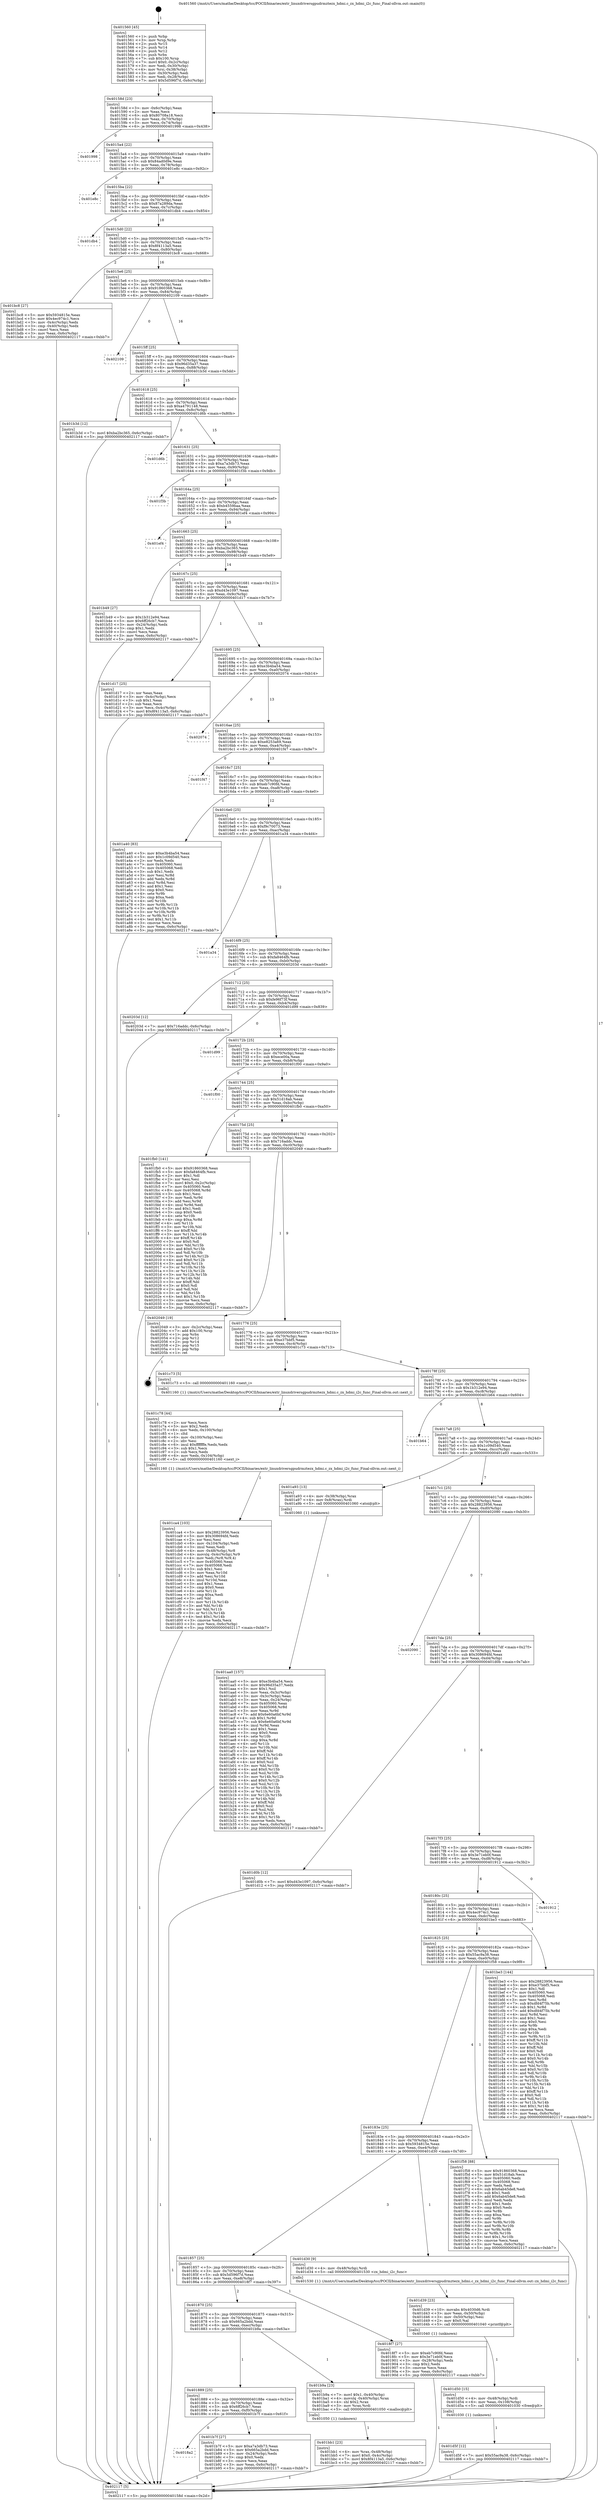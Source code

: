 digraph "0x401560" {
  label = "0x401560 (/mnt/c/Users/mathe/Desktop/tcc/POCII/binaries/extr_linuxdriversgpudrmztezx_hdmi.c_zx_hdmi_i2c_func_Final-ollvm.out::main(0))"
  labelloc = "t"
  node[shape=record]

  Entry [label="",width=0.3,height=0.3,shape=circle,fillcolor=black,style=filled]
  "0x40158d" [label="{
     0x40158d [23]\l
     | [instrs]\l
     &nbsp;&nbsp;0x40158d \<+3\>: mov -0x6c(%rbp),%eax\l
     &nbsp;&nbsp;0x401590 \<+2\>: mov %eax,%ecx\l
     &nbsp;&nbsp;0x401592 \<+6\>: sub $0x80708a18,%ecx\l
     &nbsp;&nbsp;0x401598 \<+3\>: mov %eax,-0x70(%rbp)\l
     &nbsp;&nbsp;0x40159b \<+3\>: mov %ecx,-0x74(%rbp)\l
     &nbsp;&nbsp;0x40159e \<+6\>: je 0000000000401998 \<main+0x438\>\l
  }"]
  "0x401998" [label="{
     0x401998\l
  }", style=dashed]
  "0x4015a4" [label="{
     0x4015a4 [22]\l
     | [instrs]\l
     &nbsp;&nbsp;0x4015a4 \<+5\>: jmp 00000000004015a9 \<main+0x49\>\l
     &nbsp;&nbsp;0x4015a9 \<+3\>: mov -0x70(%rbp),%eax\l
     &nbsp;&nbsp;0x4015ac \<+5\>: sub $0x84ad0d9e,%eax\l
     &nbsp;&nbsp;0x4015b1 \<+3\>: mov %eax,-0x78(%rbp)\l
     &nbsp;&nbsp;0x4015b4 \<+6\>: je 0000000000401e8c \<main+0x92c\>\l
  }"]
  Exit [label="",width=0.3,height=0.3,shape=circle,fillcolor=black,style=filled,peripheries=2]
  "0x401e8c" [label="{
     0x401e8c\l
  }", style=dashed]
  "0x4015ba" [label="{
     0x4015ba [22]\l
     | [instrs]\l
     &nbsp;&nbsp;0x4015ba \<+5\>: jmp 00000000004015bf \<main+0x5f\>\l
     &nbsp;&nbsp;0x4015bf \<+3\>: mov -0x70(%rbp),%eax\l
     &nbsp;&nbsp;0x4015c2 \<+5\>: sub $0x87a289da,%eax\l
     &nbsp;&nbsp;0x4015c7 \<+3\>: mov %eax,-0x7c(%rbp)\l
     &nbsp;&nbsp;0x4015ca \<+6\>: je 0000000000401db4 \<main+0x854\>\l
  }"]
  "0x401d5f" [label="{
     0x401d5f [12]\l
     | [instrs]\l
     &nbsp;&nbsp;0x401d5f \<+7\>: movl $0x55ac9a38,-0x6c(%rbp)\l
     &nbsp;&nbsp;0x401d66 \<+5\>: jmp 0000000000402117 \<main+0xbb7\>\l
  }"]
  "0x401db4" [label="{
     0x401db4\l
  }", style=dashed]
  "0x4015d0" [label="{
     0x4015d0 [22]\l
     | [instrs]\l
     &nbsp;&nbsp;0x4015d0 \<+5\>: jmp 00000000004015d5 \<main+0x75\>\l
     &nbsp;&nbsp;0x4015d5 \<+3\>: mov -0x70(%rbp),%eax\l
     &nbsp;&nbsp;0x4015d8 \<+5\>: sub $0x8f4113a5,%eax\l
     &nbsp;&nbsp;0x4015dd \<+3\>: mov %eax,-0x80(%rbp)\l
     &nbsp;&nbsp;0x4015e0 \<+6\>: je 0000000000401bc8 \<main+0x668\>\l
  }"]
  "0x401d50" [label="{
     0x401d50 [15]\l
     | [instrs]\l
     &nbsp;&nbsp;0x401d50 \<+4\>: mov -0x48(%rbp),%rdi\l
     &nbsp;&nbsp;0x401d54 \<+6\>: mov %eax,-0x108(%rbp)\l
     &nbsp;&nbsp;0x401d5a \<+5\>: call 0000000000401030 \<free@plt\>\l
     | [calls]\l
     &nbsp;&nbsp;0x401030 \{1\} (unknown)\l
  }"]
  "0x401bc8" [label="{
     0x401bc8 [27]\l
     | [instrs]\l
     &nbsp;&nbsp;0x401bc8 \<+5\>: mov $0x5934815e,%eax\l
     &nbsp;&nbsp;0x401bcd \<+5\>: mov $0x4ec974c1,%ecx\l
     &nbsp;&nbsp;0x401bd2 \<+3\>: mov -0x4c(%rbp),%edx\l
     &nbsp;&nbsp;0x401bd5 \<+3\>: cmp -0x40(%rbp),%edx\l
     &nbsp;&nbsp;0x401bd8 \<+3\>: cmovl %ecx,%eax\l
     &nbsp;&nbsp;0x401bdb \<+3\>: mov %eax,-0x6c(%rbp)\l
     &nbsp;&nbsp;0x401bde \<+5\>: jmp 0000000000402117 \<main+0xbb7\>\l
  }"]
  "0x4015e6" [label="{
     0x4015e6 [25]\l
     | [instrs]\l
     &nbsp;&nbsp;0x4015e6 \<+5\>: jmp 00000000004015eb \<main+0x8b\>\l
     &nbsp;&nbsp;0x4015eb \<+3\>: mov -0x70(%rbp),%eax\l
     &nbsp;&nbsp;0x4015ee \<+5\>: sub $0x91860368,%eax\l
     &nbsp;&nbsp;0x4015f3 \<+6\>: mov %eax,-0x84(%rbp)\l
     &nbsp;&nbsp;0x4015f9 \<+6\>: je 0000000000402109 \<main+0xba9\>\l
  }"]
  "0x401d39" [label="{
     0x401d39 [23]\l
     | [instrs]\l
     &nbsp;&nbsp;0x401d39 \<+10\>: movabs $0x4030d6,%rdi\l
     &nbsp;&nbsp;0x401d43 \<+3\>: mov %eax,-0x50(%rbp)\l
     &nbsp;&nbsp;0x401d46 \<+3\>: mov -0x50(%rbp),%esi\l
     &nbsp;&nbsp;0x401d49 \<+2\>: mov $0x0,%al\l
     &nbsp;&nbsp;0x401d4b \<+5\>: call 0000000000401040 \<printf@plt\>\l
     | [calls]\l
     &nbsp;&nbsp;0x401040 \{1\} (unknown)\l
  }"]
  "0x402109" [label="{
     0x402109\l
  }", style=dashed]
  "0x4015ff" [label="{
     0x4015ff [25]\l
     | [instrs]\l
     &nbsp;&nbsp;0x4015ff \<+5\>: jmp 0000000000401604 \<main+0xa4\>\l
     &nbsp;&nbsp;0x401604 \<+3\>: mov -0x70(%rbp),%eax\l
     &nbsp;&nbsp;0x401607 \<+5\>: sub $0x96d35a37,%eax\l
     &nbsp;&nbsp;0x40160c \<+6\>: mov %eax,-0x88(%rbp)\l
     &nbsp;&nbsp;0x401612 \<+6\>: je 0000000000401b3d \<main+0x5dd\>\l
  }"]
  "0x401ca4" [label="{
     0x401ca4 [103]\l
     | [instrs]\l
     &nbsp;&nbsp;0x401ca4 \<+5\>: mov $0x28823956,%ecx\l
     &nbsp;&nbsp;0x401ca9 \<+5\>: mov $0x308694fd,%edx\l
     &nbsp;&nbsp;0x401cae \<+2\>: xor %esi,%esi\l
     &nbsp;&nbsp;0x401cb0 \<+6\>: mov -0x104(%rbp),%edi\l
     &nbsp;&nbsp;0x401cb6 \<+3\>: imul %eax,%edi\l
     &nbsp;&nbsp;0x401cb9 \<+4\>: mov -0x48(%rbp),%r8\l
     &nbsp;&nbsp;0x401cbd \<+4\>: movslq -0x4c(%rbp),%r9\l
     &nbsp;&nbsp;0x401cc1 \<+4\>: mov %edi,(%r8,%r9,4)\l
     &nbsp;&nbsp;0x401cc5 \<+7\>: mov 0x405060,%eax\l
     &nbsp;&nbsp;0x401ccc \<+7\>: mov 0x405068,%edi\l
     &nbsp;&nbsp;0x401cd3 \<+3\>: sub $0x1,%esi\l
     &nbsp;&nbsp;0x401cd6 \<+3\>: mov %eax,%r10d\l
     &nbsp;&nbsp;0x401cd9 \<+3\>: add %esi,%r10d\l
     &nbsp;&nbsp;0x401cdc \<+4\>: imul %r10d,%eax\l
     &nbsp;&nbsp;0x401ce0 \<+3\>: and $0x1,%eax\l
     &nbsp;&nbsp;0x401ce3 \<+3\>: cmp $0x0,%eax\l
     &nbsp;&nbsp;0x401ce6 \<+4\>: sete %r11b\l
     &nbsp;&nbsp;0x401cea \<+3\>: cmp $0xa,%edi\l
     &nbsp;&nbsp;0x401ced \<+3\>: setl %bl\l
     &nbsp;&nbsp;0x401cf0 \<+3\>: mov %r11b,%r14b\l
     &nbsp;&nbsp;0x401cf3 \<+3\>: and %bl,%r14b\l
     &nbsp;&nbsp;0x401cf6 \<+3\>: xor %bl,%r11b\l
     &nbsp;&nbsp;0x401cf9 \<+3\>: or %r11b,%r14b\l
     &nbsp;&nbsp;0x401cfc \<+4\>: test $0x1,%r14b\l
     &nbsp;&nbsp;0x401d00 \<+3\>: cmovne %edx,%ecx\l
     &nbsp;&nbsp;0x401d03 \<+3\>: mov %ecx,-0x6c(%rbp)\l
     &nbsp;&nbsp;0x401d06 \<+5\>: jmp 0000000000402117 \<main+0xbb7\>\l
  }"]
  "0x401b3d" [label="{
     0x401b3d [12]\l
     | [instrs]\l
     &nbsp;&nbsp;0x401b3d \<+7\>: movl $0xba2bc365,-0x6c(%rbp)\l
     &nbsp;&nbsp;0x401b44 \<+5\>: jmp 0000000000402117 \<main+0xbb7\>\l
  }"]
  "0x401618" [label="{
     0x401618 [25]\l
     | [instrs]\l
     &nbsp;&nbsp;0x401618 \<+5\>: jmp 000000000040161d \<main+0xbd\>\l
     &nbsp;&nbsp;0x40161d \<+3\>: mov -0x70(%rbp),%eax\l
     &nbsp;&nbsp;0x401620 \<+5\>: sub $0xa4791148,%eax\l
     &nbsp;&nbsp;0x401625 \<+6\>: mov %eax,-0x8c(%rbp)\l
     &nbsp;&nbsp;0x40162b \<+6\>: je 0000000000401d6b \<main+0x80b\>\l
  }"]
  "0x401c78" [label="{
     0x401c78 [44]\l
     | [instrs]\l
     &nbsp;&nbsp;0x401c78 \<+2\>: xor %ecx,%ecx\l
     &nbsp;&nbsp;0x401c7a \<+5\>: mov $0x2,%edx\l
     &nbsp;&nbsp;0x401c7f \<+6\>: mov %edx,-0x100(%rbp)\l
     &nbsp;&nbsp;0x401c85 \<+1\>: cltd\l
     &nbsp;&nbsp;0x401c86 \<+6\>: mov -0x100(%rbp),%esi\l
     &nbsp;&nbsp;0x401c8c \<+2\>: idiv %esi\l
     &nbsp;&nbsp;0x401c8e \<+6\>: imul $0xfffffffe,%edx,%edx\l
     &nbsp;&nbsp;0x401c94 \<+3\>: sub $0x1,%ecx\l
     &nbsp;&nbsp;0x401c97 \<+2\>: sub %ecx,%edx\l
     &nbsp;&nbsp;0x401c99 \<+6\>: mov %edx,-0x104(%rbp)\l
     &nbsp;&nbsp;0x401c9f \<+5\>: call 0000000000401160 \<next_i\>\l
     | [calls]\l
     &nbsp;&nbsp;0x401160 \{1\} (/mnt/c/Users/mathe/Desktop/tcc/POCII/binaries/extr_linuxdriversgpudrmztezx_hdmi.c_zx_hdmi_i2c_func_Final-ollvm.out::next_i)\l
  }"]
  "0x401d6b" [label="{
     0x401d6b\l
  }", style=dashed]
  "0x401631" [label="{
     0x401631 [25]\l
     | [instrs]\l
     &nbsp;&nbsp;0x401631 \<+5\>: jmp 0000000000401636 \<main+0xd6\>\l
     &nbsp;&nbsp;0x401636 \<+3\>: mov -0x70(%rbp),%eax\l
     &nbsp;&nbsp;0x401639 \<+5\>: sub $0xa7a3db73,%eax\l
     &nbsp;&nbsp;0x40163e \<+6\>: mov %eax,-0x90(%rbp)\l
     &nbsp;&nbsp;0x401644 \<+6\>: je 0000000000401f3b \<main+0x9db\>\l
  }"]
  "0x401bb1" [label="{
     0x401bb1 [23]\l
     | [instrs]\l
     &nbsp;&nbsp;0x401bb1 \<+4\>: mov %rax,-0x48(%rbp)\l
     &nbsp;&nbsp;0x401bb5 \<+7\>: movl $0x0,-0x4c(%rbp)\l
     &nbsp;&nbsp;0x401bbc \<+7\>: movl $0x8f4113a5,-0x6c(%rbp)\l
     &nbsp;&nbsp;0x401bc3 \<+5\>: jmp 0000000000402117 \<main+0xbb7\>\l
  }"]
  "0x401f3b" [label="{
     0x401f3b\l
  }", style=dashed]
  "0x40164a" [label="{
     0x40164a [25]\l
     | [instrs]\l
     &nbsp;&nbsp;0x40164a \<+5\>: jmp 000000000040164f \<main+0xef\>\l
     &nbsp;&nbsp;0x40164f \<+3\>: mov -0x70(%rbp),%eax\l
     &nbsp;&nbsp;0x401652 \<+5\>: sub $0xb4559baa,%eax\l
     &nbsp;&nbsp;0x401657 \<+6\>: mov %eax,-0x94(%rbp)\l
     &nbsp;&nbsp;0x40165d \<+6\>: je 0000000000401ef4 \<main+0x994\>\l
  }"]
  "0x4018a2" [label="{
     0x4018a2\l
  }", style=dashed]
  "0x401ef4" [label="{
     0x401ef4\l
  }", style=dashed]
  "0x401663" [label="{
     0x401663 [25]\l
     | [instrs]\l
     &nbsp;&nbsp;0x401663 \<+5\>: jmp 0000000000401668 \<main+0x108\>\l
     &nbsp;&nbsp;0x401668 \<+3\>: mov -0x70(%rbp),%eax\l
     &nbsp;&nbsp;0x40166b \<+5\>: sub $0xba2bc365,%eax\l
     &nbsp;&nbsp;0x401670 \<+6\>: mov %eax,-0x98(%rbp)\l
     &nbsp;&nbsp;0x401676 \<+6\>: je 0000000000401b49 \<main+0x5e9\>\l
  }"]
  "0x401b7f" [label="{
     0x401b7f [27]\l
     | [instrs]\l
     &nbsp;&nbsp;0x401b7f \<+5\>: mov $0xa7a3db73,%eax\l
     &nbsp;&nbsp;0x401b84 \<+5\>: mov $0x665a2bdd,%ecx\l
     &nbsp;&nbsp;0x401b89 \<+3\>: mov -0x24(%rbp),%edx\l
     &nbsp;&nbsp;0x401b8c \<+3\>: cmp $0x0,%edx\l
     &nbsp;&nbsp;0x401b8f \<+3\>: cmove %ecx,%eax\l
     &nbsp;&nbsp;0x401b92 \<+3\>: mov %eax,-0x6c(%rbp)\l
     &nbsp;&nbsp;0x401b95 \<+5\>: jmp 0000000000402117 \<main+0xbb7\>\l
  }"]
  "0x401b49" [label="{
     0x401b49 [27]\l
     | [instrs]\l
     &nbsp;&nbsp;0x401b49 \<+5\>: mov $0x1b312e94,%eax\l
     &nbsp;&nbsp;0x401b4e \<+5\>: mov $0x6ff26cb7,%ecx\l
     &nbsp;&nbsp;0x401b53 \<+3\>: mov -0x24(%rbp),%edx\l
     &nbsp;&nbsp;0x401b56 \<+3\>: cmp $0x1,%edx\l
     &nbsp;&nbsp;0x401b59 \<+3\>: cmovl %ecx,%eax\l
     &nbsp;&nbsp;0x401b5c \<+3\>: mov %eax,-0x6c(%rbp)\l
     &nbsp;&nbsp;0x401b5f \<+5\>: jmp 0000000000402117 \<main+0xbb7\>\l
  }"]
  "0x40167c" [label="{
     0x40167c [25]\l
     | [instrs]\l
     &nbsp;&nbsp;0x40167c \<+5\>: jmp 0000000000401681 \<main+0x121\>\l
     &nbsp;&nbsp;0x401681 \<+3\>: mov -0x70(%rbp),%eax\l
     &nbsp;&nbsp;0x401684 \<+5\>: sub $0xd43e1097,%eax\l
     &nbsp;&nbsp;0x401689 \<+6\>: mov %eax,-0x9c(%rbp)\l
     &nbsp;&nbsp;0x40168f \<+6\>: je 0000000000401d17 \<main+0x7b7\>\l
  }"]
  "0x401889" [label="{
     0x401889 [25]\l
     | [instrs]\l
     &nbsp;&nbsp;0x401889 \<+5\>: jmp 000000000040188e \<main+0x32e\>\l
     &nbsp;&nbsp;0x40188e \<+3\>: mov -0x70(%rbp),%eax\l
     &nbsp;&nbsp;0x401891 \<+5\>: sub $0x6ff26cb7,%eax\l
     &nbsp;&nbsp;0x401896 \<+6\>: mov %eax,-0xf0(%rbp)\l
     &nbsp;&nbsp;0x40189c \<+6\>: je 0000000000401b7f \<main+0x61f\>\l
  }"]
  "0x401d17" [label="{
     0x401d17 [25]\l
     | [instrs]\l
     &nbsp;&nbsp;0x401d17 \<+2\>: xor %eax,%eax\l
     &nbsp;&nbsp;0x401d19 \<+3\>: mov -0x4c(%rbp),%ecx\l
     &nbsp;&nbsp;0x401d1c \<+3\>: sub $0x1,%eax\l
     &nbsp;&nbsp;0x401d1f \<+2\>: sub %eax,%ecx\l
     &nbsp;&nbsp;0x401d21 \<+3\>: mov %ecx,-0x4c(%rbp)\l
     &nbsp;&nbsp;0x401d24 \<+7\>: movl $0x8f4113a5,-0x6c(%rbp)\l
     &nbsp;&nbsp;0x401d2b \<+5\>: jmp 0000000000402117 \<main+0xbb7\>\l
  }"]
  "0x401695" [label="{
     0x401695 [25]\l
     | [instrs]\l
     &nbsp;&nbsp;0x401695 \<+5\>: jmp 000000000040169a \<main+0x13a\>\l
     &nbsp;&nbsp;0x40169a \<+3\>: mov -0x70(%rbp),%eax\l
     &nbsp;&nbsp;0x40169d \<+5\>: sub $0xe3b4ba54,%eax\l
     &nbsp;&nbsp;0x4016a2 \<+6\>: mov %eax,-0xa0(%rbp)\l
     &nbsp;&nbsp;0x4016a8 \<+6\>: je 0000000000402074 \<main+0xb14\>\l
  }"]
  "0x401b9a" [label="{
     0x401b9a [23]\l
     | [instrs]\l
     &nbsp;&nbsp;0x401b9a \<+7\>: movl $0x1,-0x40(%rbp)\l
     &nbsp;&nbsp;0x401ba1 \<+4\>: movslq -0x40(%rbp),%rax\l
     &nbsp;&nbsp;0x401ba5 \<+4\>: shl $0x2,%rax\l
     &nbsp;&nbsp;0x401ba9 \<+3\>: mov %rax,%rdi\l
     &nbsp;&nbsp;0x401bac \<+5\>: call 0000000000401050 \<malloc@plt\>\l
     | [calls]\l
     &nbsp;&nbsp;0x401050 \{1\} (unknown)\l
  }"]
  "0x402074" [label="{
     0x402074\l
  }", style=dashed]
  "0x4016ae" [label="{
     0x4016ae [25]\l
     | [instrs]\l
     &nbsp;&nbsp;0x4016ae \<+5\>: jmp 00000000004016b3 \<main+0x153\>\l
     &nbsp;&nbsp;0x4016b3 \<+3\>: mov -0x70(%rbp),%eax\l
     &nbsp;&nbsp;0x4016b6 \<+5\>: sub $0xe8253a69,%eax\l
     &nbsp;&nbsp;0x4016bb \<+6\>: mov %eax,-0xa4(%rbp)\l
     &nbsp;&nbsp;0x4016c1 \<+6\>: je 0000000000401f47 \<main+0x9e7\>\l
  }"]
  "0x401aa0" [label="{
     0x401aa0 [157]\l
     | [instrs]\l
     &nbsp;&nbsp;0x401aa0 \<+5\>: mov $0xe3b4ba54,%ecx\l
     &nbsp;&nbsp;0x401aa5 \<+5\>: mov $0x96d35a37,%edx\l
     &nbsp;&nbsp;0x401aaa \<+3\>: mov $0x1,%sil\l
     &nbsp;&nbsp;0x401aad \<+3\>: mov %eax,-0x3c(%rbp)\l
     &nbsp;&nbsp;0x401ab0 \<+3\>: mov -0x3c(%rbp),%eax\l
     &nbsp;&nbsp;0x401ab3 \<+3\>: mov %eax,-0x24(%rbp)\l
     &nbsp;&nbsp;0x401ab6 \<+7\>: mov 0x405060,%eax\l
     &nbsp;&nbsp;0x401abd \<+8\>: mov 0x405068,%r8d\l
     &nbsp;&nbsp;0x401ac5 \<+3\>: mov %eax,%r9d\l
     &nbsp;&nbsp;0x401ac8 \<+7\>: add $0x6e60a6bf,%r9d\l
     &nbsp;&nbsp;0x401acf \<+4\>: sub $0x1,%r9d\l
     &nbsp;&nbsp;0x401ad3 \<+7\>: sub $0x6e60a6bf,%r9d\l
     &nbsp;&nbsp;0x401ada \<+4\>: imul %r9d,%eax\l
     &nbsp;&nbsp;0x401ade \<+3\>: and $0x1,%eax\l
     &nbsp;&nbsp;0x401ae1 \<+3\>: cmp $0x0,%eax\l
     &nbsp;&nbsp;0x401ae4 \<+4\>: sete %r10b\l
     &nbsp;&nbsp;0x401ae8 \<+4\>: cmp $0xa,%r8d\l
     &nbsp;&nbsp;0x401aec \<+4\>: setl %r11b\l
     &nbsp;&nbsp;0x401af0 \<+3\>: mov %r10b,%bl\l
     &nbsp;&nbsp;0x401af3 \<+3\>: xor $0xff,%bl\l
     &nbsp;&nbsp;0x401af6 \<+3\>: mov %r11b,%r14b\l
     &nbsp;&nbsp;0x401af9 \<+4\>: xor $0xff,%r14b\l
     &nbsp;&nbsp;0x401afd \<+4\>: xor $0x0,%sil\l
     &nbsp;&nbsp;0x401b01 \<+3\>: mov %bl,%r15b\l
     &nbsp;&nbsp;0x401b04 \<+4\>: and $0x0,%r15b\l
     &nbsp;&nbsp;0x401b08 \<+3\>: and %sil,%r10b\l
     &nbsp;&nbsp;0x401b0b \<+3\>: mov %r14b,%r12b\l
     &nbsp;&nbsp;0x401b0e \<+4\>: and $0x0,%r12b\l
     &nbsp;&nbsp;0x401b12 \<+3\>: and %sil,%r11b\l
     &nbsp;&nbsp;0x401b15 \<+3\>: or %r10b,%r15b\l
     &nbsp;&nbsp;0x401b18 \<+3\>: or %r11b,%r12b\l
     &nbsp;&nbsp;0x401b1b \<+3\>: xor %r12b,%r15b\l
     &nbsp;&nbsp;0x401b1e \<+3\>: or %r14b,%bl\l
     &nbsp;&nbsp;0x401b21 \<+3\>: xor $0xff,%bl\l
     &nbsp;&nbsp;0x401b24 \<+4\>: or $0x0,%sil\l
     &nbsp;&nbsp;0x401b28 \<+3\>: and %sil,%bl\l
     &nbsp;&nbsp;0x401b2b \<+3\>: or %bl,%r15b\l
     &nbsp;&nbsp;0x401b2e \<+4\>: test $0x1,%r15b\l
     &nbsp;&nbsp;0x401b32 \<+3\>: cmovne %edx,%ecx\l
     &nbsp;&nbsp;0x401b35 \<+3\>: mov %ecx,-0x6c(%rbp)\l
     &nbsp;&nbsp;0x401b38 \<+5\>: jmp 0000000000402117 \<main+0xbb7\>\l
  }"]
  "0x401f47" [label="{
     0x401f47\l
  }", style=dashed]
  "0x4016c7" [label="{
     0x4016c7 [25]\l
     | [instrs]\l
     &nbsp;&nbsp;0x4016c7 \<+5\>: jmp 00000000004016cc \<main+0x16c\>\l
     &nbsp;&nbsp;0x4016cc \<+3\>: mov -0x70(%rbp),%eax\l
     &nbsp;&nbsp;0x4016cf \<+5\>: sub $0xeb7c90fd,%eax\l
     &nbsp;&nbsp;0x4016d4 \<+6\>: mov %eax,-0xa8(%rbp)\l
     &nbsp;&nbsp;0x4016da \<+6\>: je 0000000000401a40 \<main+0x4e0\>\l
  }"]
  "0x401560" [label="{
     0x401560 [45]\l
     | [instrs]\l
     &nbsp;&nbsp;0x401560 \<+1\>: push %rbp\l
     &nbsp;&nbsp;0x401561 \<+3\>: mov %rsp,%rbp\l
     &nbsp;&nbsp;0x401564 \<+2\>: push %r15\l
     &nbsp;&nbsp;0x401566 \<+2\>: push %r14\l
     &nbsp;&nbsp;0x401568 \<+2\>: push %r12\l
     &nbsp;&nbsp;0x40156a \<+1\>: push %rbx\l
     &nbsp;&nbsp;0x40156b \<+7\>: sub $0x100,%rsp\l
     &nbsp;&nbsp;0x401572 \<+7\>: movl $0x0,-0x2c(%rbp)\l
     &nbsp;&nbsp;0x401579 \<+3\>: mov %edi,-0x30(%rbp)\l
     &nbsp;&nbsp;0x40157c \<+4\>: mov %rsi,-0x38(%rbp)\l
     &nbsp;&nbsp;0x401580 \<+3\>: mov -0x30(%rbp),%edi\l
     &nbsp;&nbsp;0x401583 \<+3\>: mov %edi,-0x28(%rbp)\l
     &nbsp;&nbsp;0x401586 \<+7\>: movl $0x5d596f7d,-0x6c(%rbp)\l
  }"]
  "0x401a40" [label="{
     0x401a40 [83]\l
     | [instrs]\l
     &nbsp;&nbsp;0x401a40 \<+5\>: mov $0xe3b4ba54,%eax\l
     &nbsp;&nbsp;0x401a45 \<+5\>: mov $0x1c09d540,%ecx\l
     &nbsp;&nbsp;0x401a4a \<+2\>: xor %edx,%edx\l
     &nbsp;&nbsp;0x401a4c \<+7\>: mov 0x405060,%esi\l
     &nbsp;&nbsp;0x401a53 \<+7\>: mov 0x405068,%edi\l
     &nbsp;&nbsp;0x401a5a \<+3\>: sub $0x1,%edx\l
     &nbsp;&nbsp;0x401a5d \<+3\>: mov %esi,%r8d\l
     &nbsp;&nbsp;0x401a60 \<+3\>: add %edx,%r8d\l
     &nbsp;&nbsp;0x401a63 \<+4\>: imul %r8d,%esi\l
     &nbsp;&nbsp;0x401a67 \<+3\>: and $0x1,%esi\l
     &nbsp;&nbsp;0x401a6a \<+3\>: cmp $0x0,%esi\l
     &nbsp;&nbsp;0x401a6d \<+4\>: sete %r9b\l
     &nbsp;&nbsp;0x401a71 \<+3\>: cmp $0xa,%edi\l
     &nbsp;&nbsp;0x401a74 \<+4\>: setl %r10b\l
     &nbsp;&nbsp;0x401a78 \<+3\>: mov %r9b,%r11b\l
     &nbsp;&nbsp;0x401a7b \<+3\>: and %r10b,%r11b\l
     &nbsp;&nbsp;0x401a7e \<+3\>: xor %r10b,%r9b\l
     &nbsp;&nbsp;0x401a81 \<+3\>: or %r9b,%r11b\l
     &nbsp;&nbsp;0x401a84 \<+4\>: test $0x1,%r11b\l
     &nbsp;&nbsp;0x401a88 \<+3\>: cmovne %ecx,%eax\l
     &nbsp;&nbsp;0x401a8b \<+3\>: mov %eax,-0x6c(%rbp)\l
     &nbsp;&nbsp;0x401a8e \<+5\>: jmp 0000000000402117 \<main+0xbb7\>\l
  }"]
  "0x4016e0" [label="{
     0x4016e0 [25]\l
     | [instrs]\l
     &nbsp;&nbsp;0x4016e0 \<+5\>: jmp 00000000004016e5 \<main+0x185\>\l
     &nbsp;&nbsp;0x4016e5 \<+3\>: mov -0x70(%rbp),%eax\l
     &nbsp;&nbsp;0x4016e8 \<+5\>: sub $0xf9c70073,%eax\l
     &nbsp;&nbsp;0x4016ed \<+6\>: mov %eax,-0xac(%rbp)\l
     &nbsp;&nbsp;0x4016f3 \<+6\>: je 0000000000401a34 \<main+0x4d4\>\l
  }"]
  "0x402117" [label="{
     0x402117 [5]\l
     | [instrs]\l
     &nbsp;&nbsp;0x402117 \<+5\>: jmp 000000000040158d \<main+0x2d\>\l
  }"]
  "0x401a34" [label="{
     0x401a34\l
  }", style=dashed]
  "0x4016f9" [label="{
     0x4016f9 [25]\l
     | [instrs]\l
     &nbsp;&nbsp;0x4016f9 \<+5\>: jmp 00000000004016fe \<main+0x19e\>\l
     &nbsp;&nbsp;0x4016fe \<+3\>: mov -0x70(%rbp),%eax\l
     &nbsp;&nbsp;0x401701 \<+5\>: sub $0xfa8464fb,%eax\l
     &nbsp;&nbsp;0x401706 \<+6\>: mov %eax,-0xb0(%rbp)\l
     &nbsp;&nbsp;0x40170c \<+6\>: je 000000000040203d \<main+0xadd\>\l
  }"]
  "0x401870" [label="{
     0x401870 [25]\l
     | [instrs]\l
     &nbsp;&nbsp;0x401870 \<+5\>: jmp 0000000000401875 \<main+0x315\>\l
     &nbsp;&nbsp;0x401875 \<+3\>: mov -0x70(%rbp),%eax\l
     &nbsp;&nbsp;0x401878 \<+5\>: sub $0x665a2bdd,%eax\l
     &nbsp;&nbsp;0x40187d \<+6\>: mov %eax,-0xec(%rbp)\l
     &nbsp;&nbsp;0x401883 \<+6\>: je 0000000000401b9a \<main+0x63a\>\l
  }"]
  "0x40203d" [label="{
     0x40203d [12]\l
     | [instrs]\l
     &nbsp;&nbsp;0x40203d \<+7\>: movl $0x716addc,-0x6c(%rbp)\l
     &nbsp;&nbsp;0x402044 \<+5\>: jmp 0000000000402117 \<main+0xbb7\>\l
  }"]
  "0x401712" [label="{
     0x401712 [25]\l
     | [instrs]\l
     &nbsp;&nbsp;0x401712 \<+5\>: jmp 0000000000401717 \<main+0x1b7\>\l
     &nbsp;&nbsp;0x401717 \<+3\>: mov -0x70(%rbp),%eax\l
     &nbsp;&nbsp;0x40171a \<+5\>: sub $0xfe96f73f,%eax\l
     &nbsp;&nbsp;0x40171f \<+6\>: mov %eax,-0xb4(%rbp)\l
     &nbsp;&nbsp;0x401725 \<+6\>: je 0000000000401d99 \<main+0x839\>\l
  }"]
  "0x4018f7" [label="{
     0x4018f7 [27]\l
     | [instrs]\l
     &nbsp;&nbsp;0x4018f7 \<+5\>: mov $0xeb7c90fd,%eax\l
     &nbsp;&nbsp;0x4018fc \<+5\>: mov $0x3e71eb0f,%ecx\l
     &nbsp;&nbsp;0x401901 \<+3\>: mov -0x28(%rbp),%edx\l
     &nbsp;&nbsp;0x401904 \<+3\>: cmp $0x2,%edx\l
     &nbsp;&nbsp;0x401907 \<+3\>: cmovne %ecx,%eax\l
     &nbsp;&nbsp;0x40190a \<+3\>: mov %eax,-0x6c(%rbp)\l
     &nbsp;&nbsp;0x40190d \<+5\>: jmp 0000000000402117 \<main+0xbb7\>\l
  }"]
  "0x401d99" [label="{
     0x401d99\l
  }", style=dashed]
  "0x40172b" [label="{
     0x40172b [25]\l
     | [instrs]\l
     &nbsp;&nbsp;0x40172b \<+5\>: jmp 0000000000401730 \<main+0x1d0\>\l
     &nbsp;&nbsp;0x401730 \<+3\>: mov -0x70(%rbp),%eax\l
     &nbsp;&nbsp;0x401733 \<+5\>: sub $0xece00a,%eax\l
     &nbsp;&nbsp;0x401738 \<+6\>: mov %eax,-0xb8(%rbp)\l
     &nbsp;&nbsp;0x40173e \<+6\>: je 0000000000401f00 \<main+0x9a0\>\l
  }"]
  "0x401857" [label="{
     0x401857 [25]\l
     | [instrs]\l
     &nbsp;&nbsp;0x401857 \<+5\>: jmp 000000000040185c \<main+0x2fc\>\l
     &nbsp;&nbsp;0x40185c \<+3\>: mov -0x70(%rbp),%eax\l
     &nbsp;&nbsp;0x40185f \<+5\>: sub $0x5d596f7d,%eax\l
     &nbsp;&nbsp;0x401864 \<+6\>: mov %eax,-0xe8(%rbp)\l
     &nbsp;&nbsp;0x40186a \<+6\>: je 00000000004018f7 \<main+0x397\>\l
  }"]
  "0x401f00" [label="{
     0x401f00\l
  }", style=dashed]
  "0x401744" [label="{
     0x401744 [25]\l
     | [instrs]\l
     &nbsp;&nbsp;0x401744 \<+5\>: jmp 0000000000401749 \<main+0x1e9\>\l
     &nbsp;&nbsp;0x401749 \<+3\>: mov -0x70(%rbp),%eax\l
     &nbsp;&nbsp;0x40174c \<+5\>: sub $0x51d18ab,%eax\l
     &nbsp;&nbsp;0x401751 \<+6\>: mov %eax,-0xbc(%rbp)\l
     &nbsp;&nbsp;0x401757 \<+6\>: je 0000000000401fb0 \<main+0xa50\>\l
  }"]
  "0x401d30" [label="{
     0x401d30 [9]\l
     | [instrs]\l
     &nbsp;&nbsp;0x401d30 \<+4\>: mov -0x48(%rbp),%rdi\l
     &nbsp;&nbsp;0x401d34 \<+5\>: call 0000000000401530 \<zx_hdmi_i2c_func\>\l
     | [calls]\l
     &nbsp;&nbsp;0x401530 \{1\} (/mnt/c/Users/mathe/Desktop/tcc/POCII/binaries/extr_linuxdriversgpudrmztezx_hdmi.c_zx_hdmi_i2c_func_Final-ollvm.out::zx_hdmi_i2c_func)\l
  }"]
  "0x401fb0" [label="{
     0x401fb0 [141]\l
     | [instrs]\l
     &nbsp;&nbsp;0x401fb0 \<+5\>: mov $0x91860368,%eax\l
     &nbsp;&nbsp;0x401fb5 \<+5\>: mov $0xfa8464fb,%ecx\l
     &nbsp;&nbsp;0x401fba \<+2\>: mov $0x1,%dl\l
     &nbsp;&nbsp;0x401fbc \<+2\>: xor %esi,%esi\l
     &nbsp;&nbsp;0x401fbe \<+7\>: movl $0x0,-0x2c(%rbp)\l
     &nbsp;&nbsp;0x401fc5 \<+7\>: mov 0x405060,%edi\l
     &nbsp;&nbsp;0x401fcc \<+8\>: mov 0x405068,%r8d\l
     &nbsp;&nbsp;0x401fd4 \<+3\>: sub $0x1,%esi\l
     &nbsp;&nbsp;0x401fd7 \<+3\>: mov %edi,%r9d\l
     &nbsp;&nbsp;0x401fda \<+3\>: add %esi,%r9d\l
     &nbsp;&nbsp;0x401fdd \<+4\>: imul %r9d,%edi\l
     &nbsp;&nbsp;0x401fe1 \<+3\>: and $0x1,%edi\l
     &nbsp;&nbsp;0x401fe4 \<+3\>: cmp $0x0,%edi\l
     &nbsp;&nbsp;0x401fe7 \<+4\>: sete %r10b\l
     &nbsp;&nbsp;0x401feb \<+4\>: cmp $0xa,%r8d\l
     &nbsp;&nbsp;0x401fef \<+4\>: setl %r11b\l
     &nbsp;&nbsp;0x401ff3 \<+3\>: mov %r10b,%bl\l
     &nbsp;&nbsp;0x401ff6 \<+3\>: xor $0xff,%bl\l
     &nbsp;&nbsp;0x401ff9 \<+3\>: mov %r11b,%r14b\l
     &nbsp;&nbsp;0x401ffc \<+4\>: xor $0xff,%r14b\l
     &nbsp;&nbsp;0x402000 \<+3\>: xor $0x0,%dl\l
     &nbsp;&nbsp;0x402003 \<+3\>: mov %bl,%r15b\l
     &nbsp;&nbsp;0x402006 \<+4\>: and $0x0,%r15b\l
     &nbsp;&nbsp;0x40200a \<+3\>: and %dl,%r10b\l
     &nbsp;&nbsp;0x40200d \<+3\>: mov %r14b,%r12b\l
     &nbsp;&nbsp;0x402010 \<+4\>: and $0x0,%r12b\l
     &nbsp;&nbsp;0x402014 \<+3\>: and %dl,%r11b\l
     &nbsp;&nbsp;0x402017 \<+3\>: or %r10b,%r15b\l
     &nbsp;&nbsp;0x40201a \<+3\>: or %r11b,%r12b\l
     &nbsp;&nbsp;0x40201d \<+3\>: xor %r12b,%r15b\l
     &nbsp;&nbsp;0x402020 \<+3\>: or %r14b,%bl\l
     &nbsp;&nbsp;0x402023 \<+3\>: xor $0xff,%bl\l
     &nbsp;&nbsp;0x402026 \<+3\>: or $0x0,%dl\l
     &nbsp;&nbsp;0x402029 \<+2\>: and %dl,%bl\l
     &nbsp;&nbsp;0x40202b \<+3\>: or %bl,%r15b\l
     &nbsp;&nbsp;0x40202e \<+4\>: test $0x1,%r15b\l
     &nbsp;&nbsp;0x402032 \<+3\>: cmovne %ecx,%eax\l
     &nbsp;&nbsp;0x402035 \<+3\>: mov %eax,-0x6c(%rbp)\l
     &nbsp;&nbsp;0x402038 \<+5\>: jmp 0000000000402117 \<main+0xbb7\>\l
  }"]
  "0x40175d" [label="{
     0x40175d [25]\l
     | [instrs]\l
     &nbsp;&nbsp;0x40175d \<+5\>: jmp 0000000000401762 \<main+0x202\>\l
     &nbsp;&nbsp;0x401762 \<+3\>: mov -0x70(%rbp),%eax\l
     &nbsp;&nbsp;0x401765 \<+5\>: sub $0x716addc,%eax\l
     &nbsp;&nbsp;0x40176a \<+6\>: mov %eax,-0xc0(%rbp)\l
     &nbsp;&nbsp;0x401770 \<+6\>: je 0000000000402049 \<main+0xae9\>\l
  }"]
  "0x40183e" [label="{
     0x40183e [25]\l
     | [instrs]\l
     &nbsp;&nbsp;0x40183e \<+5\>: jmp 0000000000401843 \<main+0x2e3\>\l
     &nbsp;&nbsp;0x401843 \<+3\>: mov -0x70(%rbp),%eax\l
     &nbsp;&nbsp;0x401846 \<+5\>: sub $0x5934815e,%eax\l
     &nbsp;&nbsp;0x40184b \<+6\>: mov %eax,-0xe4(%rbp)\l
     &nbsp;&nbsp;0x401851 \<+6\>: je 0000000000401d30 \<main+0x7d0\>\l
  }"]
  "0x402049" [label="{
     0x402049 [19]\l
     | [instrs]\l
     &nbsp;&nbsp;0x402049 \<+3\>: mov -0x2c(%rbp),%eax\l
     &nbsp;&nbsp;0x40204c \<+7\>: add $0x100,%rsp\l
     &nbsp;&nbsp;0x402053 \<+1\>: pop %rbx\l
     &nbsp;&nbsp;0x402054 \<+2\>: pop %r12\l
     &nbsp;&nbsp;0x402056 \<+2\>: pop %r14\l
     &nbsp;&nbsp;0x402058 \<+2\>: pop %r15\l
     &nbsp;&nbsp;0x40205a \<+1\>: pop %rbp\l
     &nbsp;&nbsp;0x40205b \<+1\>: ret\l
  }"]
  "0x401776" [label="{
     0x401776 [25]\l
     | [instrs]\l
     &nbsp;&nbsp;0x401776 \<+5\>: jmp 000000000040177b \<main+0x21b\>\l
     &nbsp;&nbsp;0x40177b \<+3\>: mov -0x70(%rbp),%eax\l
     &nbsp;&nbsp;0x40177e \<+5\>: sub $0xe37bbf5,%eax\l
     &nbsp;&nbsp;0x401783 \<+6\>: mov %eax,-0xc4(%rbp)\l
     &nbsp;&nbsp;0x401789 \<+6\>: je 0000000000401c73 \<main+0x713\>\l
  }"]
  "0x401f58" [label="{
     0x401f58 [88]\l
     | [instrs]\l
     &nbsp;&nbsp;0x401f58 \<+5\>: mov $0x91860368,%eax\l
     &nbsp;&nbsp;0x401f5d \<+5\>: mov $0x51d18ab,%ecx\l
     &nbsp;&nbsp;0x401f62 \<+7\>: mov 0x405060,%edx\l
     &nbsp;&nbsp;0x401f69 \<+7\>: mov 0x405068,%esi\l
     &nbsp;&nbsp;0x401f70 \<+2\>: mov %edx,%edi\l
     &nbsp;&nbsp;0x401f72 \<+6\>: sub $0x6ab45de8,%edi\l
     &nbsp;&nbsp;0x401f78 \<+3\>: sub $0x1,%edi\l
     &nbsp;&nbsp;0x401f7b \<+6\>: add $0x6ab45de8,%edi\l
     &nbsp;&nbsp;0x401f81 \<+3\>: imul %edi,%edx\l
     &nbsp;&nbsp;0x401f84 \<+3\>: and $0x1,%edx\l
     &nbsp;&nbsp;0x401f87 \<+3\>: cmp $0x0,%edx\l
     &nbsp;&nbsp;0x401f8a \<+4\>: sete %r8b\l
     &nbsp;&nbsp;0x401f8e \<+3\>: cmp $0xa,%esi\l
     &nbsp;&nbsp;0x401f91 \<+4\>: setl %r9b\l
     &nbsp;&nbsp;0x401f95 \<+3\>: mov %r8b,%r10b\l
     &nbsp;&nbsp;0x401f98 \<+3\>: and %r9b,%r10b\l
     &nbsp;&nbsp;0x401f9b \<+3\>: xor %r9b,%r8b\l
     &nbsp;&nbsp;0x401f9e \<+3\>: or %r8b,%r10b\l
     &nbsp;&nbsp;0x401fa1 \<+4\>: test $0x1,%r10b\l
     &nbsp;&nbsp;0x401fa5 \<+3\>: cmovne %ecx,%eax\l
     &nbsp;&nbsp;0x401fa8 \<+3\>: mov %eax,-0x6c(%rbp)\l
     &nbsp;&nbsp;0x401fab \<+5\>: jmp 0000000000402117 \<main+0xbb7\>\l
  }"]
  "0x401c73" [label="{
     0x401c73 [5]\l
     | [instrs]\l
     &nbsp;&nbsp;0x401c73 \<+5\>: call 0000000000401160 \<next_i\>\l
     | [calls]\l
     &nbsp;&nbsp;0x401160 \{1\} (/mnt/c/Users/mathe/Desktop/tcc/POCII/binaries/extr_linuxdriversgpudrmztezx_hdmi.c_zx_hdmi_i2c_func_Final-ollvm.out::next_i)\l
  }"]
  "0x40178f" [label="{
     0x40178f [25]\l
     | [instrs]\l
     &nbsp;&nbsp;0x40178f \<+5\>: jmp 0000000000401794 \<main+0x234\>\l
     &nbsp;&nbsp;0x401794 \<+3\>: mov -0x70(%rbp),%eax\l
     &nbsp;&nbsp;0x401797 \<+5\>: sub $0x1b312e94,%eax\l
     &nbsp;&nbsp;0x40179c \<+6\>: mov %eax,-0xc8(%rbp)\l
     &nbsp;&nbsp;0x4017a2 \<+6\>: je 0000000000401b64 \<main+0x604\>\l
  }"]
  "0x401825" [label="{
     0x401825 [25]\l
     | [instrs]\l
     &nbsp;&nbsp;0x401825 \<+5\>: jmp 000000000040182a \<main+0x2ca\>\l
     &nbsp;&nbsp;0x40182a \<+3\>: mov -0x70(%rbp),%eax\l
     &nbsp;&nbsp;0x40182d \<+5\>: sub $0x55ac9a38,%eax\l
     &nbsp;&nbsp;0x401832 \<+6\>: mov %eax,-0xe0(%rbp)\l
     &nbsp;&nbsp;0x401838 \<+6\>: je 0000000000401f58 \<main+0x9f8\>\l
  }"]
  "0x401b64" [label="{
     0x401b64\l
  }", style=dashed]
  "0x4017a8" [label="{
     0x4017a8 [25]\l
     | [instrs]\l
     &nbsp;&nbsp;0x4017a8 \<+5\>: jmp 00000000004017ad \<main+0x24d\>\l
     &nbsp;&nbsp;0x4017ad \<+3\>: mov -0x70(%rbp),%eax\l
     &nbsp;&nbsp;0x4017b0 \<+5\>: sub $0x1c09d540,%eax\l
     &nbsp;&nbsp;0x4017b5 \<+6\>: mov %eax,-0xcc(%rbp)\l
     &nbsp;&nbsp;0x4017bb \<+6\>: je 0000000000401a93 \<main+0x533\>\l
  }"]
  "0x401be3" [label="{
     0x401be3 [144]\l
     | [instrs]\l
     &nbsp;&nbsp;0x401be3 \<+5\>: mov $0x28823956,%eax\l
     &nbsp;&nbsp;0x401be8 \<+5\>: mov $0xe37bbf5,%ecx\l
     &nbsp;&nbsp;0x401bed \<+2\>: mov $0x1,%dl\l
     &nbsp;&nbsp;0x401bef \<+7\>: mov 0x405060,%esi\l
     &nbsp;&nbsp;0x401bf6 \<+7\>: mov 0x405068,%edi\l
     &nbsp;&nbsp;0x401bfd \<+3\>: mov %esi,%r8d\l
     &nbsp;&nbsp;0x401c00 \<+7\>: sub $0xdfd4f75b,%r8d\l
     &nbsp;&nbsp;0x401c07 \<+4\>: sub $0x1,%r8d\l
     &nbsp;&nbsp;0x401c0b \<+7\>: add $0xdfd4f75b,%r8d\l
     &nbsp;&nbsp;0x401c12 \<+4\>: imul %r8d,%esi\l
     &nbsp;&nbsp;0x401c16 \<+3\>: and $0x1,%esi\l
     &nbsp;&nbsp;0x401c19 \<+3\>: cmp $0x0,%esi\l
     &nbsp;&nbsp;0x401c1c \<+4\>: sete %r9b\l
     &nbsp;&nbsp;0x401c20 \<+3\>: cmp $0xa,%edi\l
     &nbsp;&nbsp;0x401c23 \<+4\>: setl %r10b\l
     &nbsp;&nbsp;0x401c27 \<+3\>: mov %r9b,%r11b\l
     &nbsp;&nbsp;0x401c2a \<+4\>: xor $0xff,%r11b\l
     &nbsp;&nbsp;0x401c2e \<+3\>: mov %r10b,%bl\l
     &nbsp;&nbsp;0x401c31 \<+3\>: xor $0xff,%bl\l
     &nbsp;&nbsp;0x401c34 \<+3\>: xor $0x0,%dl\l
     &nbsp;&nbsp;0x401c37 \<+3\>: mov %r11b,%r14b\l
     &nbsp;&nbsp;0x401c3a \<+4\>: and $0x0,%r14b\l
     &nbsp;&nbsp;0x401c3e \<+3\>: and %dl,%r9b\l
     &nbsp;&nbsp;0x401c41 \<+3\>: mov %bl,%r15b\l
     &nbsp;&nbsp;0x401c44 \<+4\>: and $0x0,%r15b\l
     &nbsp;&nbsp;0x401c48 \<+3\>: and %dl,%r10b\l
     &nbsp;&nbsp;0x401c4b \<+3\>: or %r9b,%r14b\l
     &nbsp;&nbsp;0x401c4e \<+3\>: or %r10b,%r15b\l
     &nbsp;&nbsp;0x401c51 \<+3\>: xor %r15b,%r14b\l
     &nbsp;&nbsp;0x401c54 \<+3\>: or %bl,%r11b\l
     &nbsp;&nbsp;0x401c57 \<+4\>: xor $0xff,%r11b\l
     &nbsp;&nbsp;0x401c5b \<+3\>: or $0x0,%dl\l
     &nbsp;&nbsp;0x401c5e \<+3\>: and %dl,%r11b\l
     &nbsp;&nbsp;0x401c61 \<+3\>: or %r11b,%r14b\l
     &nbsp;&nbsp;0x401c64 \<+4\>: test $0x1,%r14b\l
     &nbsp;&nbsp;0x401c68 \<+3\>: cmovne %ecx,%eax\l
     &nbsp;&nbsp;0x401c6b \<+3\>: mov %eax,-0x6c(%rbp)\l
     &nbsp;&nbsp;0x401c6e \<+5\>: jmp 0000000000402117 \<main+0xbb7\>\l
  }"]
  "0x401a93" [label="{
     0x401a93 [13]\l
     | [instrs]\l
     &nbsp;&nbsp;0x401a93 \<+4\>: mov -0x38(%rbp),%rax\l
     &nbsp;&nbsp;0x401a97 \<+4\>: mov 0x8(%rax),%rdi\l
     &nbsp;&nbsp;0x401a9b \<+5\>: call 0000000000401060 \<atoi@plt\>\l
     | [calls]\l
     &nbsp;&nbsp;0x401060 \{1\} (unknown)\l
  }"]
  "0x4017c1" [label="{
     0x4017c1 [25]\l
     | [instrs]\l
     &nbsp;&nbsp;0x4017c1 \<+5\>: jmp 00000000004017c6 \<main+0x266\>\l
     &nbsp;&nbsp;0x4017c6 \<+3\>: mov -0x70(%rbp),%eax\l
     &nbsp;&nbsp;0x4017c9 \<+5\>: sub $0x28823956,%eax\l
     &nbsp;&nbsp;0x4017ce \<+6\>: mov %eax,-0xd0(%rbp)\l
     &nbsp;&nbsp;0x4017d4 \<+6\>: je 0000000000402090 \<main+0xb30\>\l
  }"]
  "0x40180c" [label="{
     0x40180c [25]\l
     | [instrs]\l
     &nbsp;&nbsp;0x40180c \<+5\>: jmp 0000000000401811 \<main+0x2b1\>\l
     &nbsp;&nbsp;0x401811 \<+3\>: mov -0x70(%rbp),%eax\l
     &nbsp;&nbsp;0x401814 \<+5\>: sub $0x4ec974c1,%eax\l
     &nbsp;&nbsp;0x401819 \<+6\>: mov %eax,-0xdc(%rbp)\l
     &nbsp;&nbsp;0x40181f \<+6\>: je 0000000000401be3 \<main+0x683\>\l
  }"]
  "0x402090" [label="{
     0x402090\l
  }", style=dashed]
  "0x4017da" [label="{
     0x4017da [25]\l
     | [instrs]\l
     &nbsp;&nbsp;0x4017da \<+5\>: jmp 00000000004017df \<main+0x27f\>\l
     &nbsp;&nbsp;0x4017df \<+3\>: mov -0x70(%rbp),%eax\l
     &nbsp;&nbsp;0x4017e2 \<+5\>: sub $0x308694fd,%eax\l
     &nbsp;&nbsp;0x4017e7 \<+6\>: mov %eax,-0xd4(%rbp)\l
     &nbsp;&nbsp;0x4017ed \<+6\>: je 0000000000401d0b \<main+0x7ab\>\l
  }"]
  "0x401912" [label="{
     0x401912\l
  }", style=dashed]
  "0x401d0b" [label="{
     0x401d0b [12]\l
     | [instrs]\l
     &nbsp;&nbsp;0x401d0b \<+7\>: movl $0xd43e1097,-0x6c(%rbp)\l
     &nbsp;&nbsp;0x401d12 \<+5\>: jmp 0000000000402117 \<main+0xbb7\>\l
  }"]
  "0x4017f3" [label="{
     0x4017f3 [25]\l
     | [instrs]\l
     &nbsp;&nbsp;0x4017f3 \<+5\>: jmp 00000000004017f8 \<main+0x298\>\l
     &nbsp;&nbsp;0x4017f8 \<+3\>: mov -0x70(%rbp),%eax\l
     &nbsp;&nbsp;0x4017fb \<+5\>: sub $0x3e71eb0f,%eax\l
     &nbsp;&nbsp;0x401800 \<+6\>: mov %eax,-0xd8(%rbp)\l
     &nbsp;&nbsp;0x401806 \<+6\>: je 0000000000401912 \<main+0x3b2\>\l
  }"]
  Entry -> "0x401560" [label=" 1"]
  "0x40158d" -> "0x401998" [label=" 0"]
  "0x40158d" -> "0x4015a4" [label=" 18"]
  "0x402049" -> Exit [label=" 1"]
  "0x4015a4" -> "0x401e8c" [label=" 0"]
  "0x4015a4" -> "0x4015ba" [label=" 18"]
  "0x40203d" -> "0x402117" [label=" 1"]
  "0x4015ba" -> "0x401db4" [label=" 0"]
  "0x4015ba" -> "0x4015d0" [label=" 18"]
  "0x401fb0" -> "0x402117" [label=" 1"]
  "0x4015d0" -> "0x401bc8" [label=" 2"]
  "0x4015d0" -> "0x4015e6" [label=" 16"]
  "0x401f58" -> "0x402117" [label=" 1"]
  "0x4015e6" -> "0x402109" [label=" 0"]
  "0x4015e6" -> "0x4015ff" [label=" 16"]
  "0x401d5f" -> "0x402117" [label=" 1"]
  "0x4015ff" -> "0x401b3d" [label=" 1"]
  "0x4015ff" -> "0x401618" [label=" 15"]
  "0x401d50" -> "0x401d5f" [label=" 1"]
  "0x401618" -> "0x401d6b" [label=" 0"]
  "0x401618" -> "0x401631" [label=" 15"]
  "0x401d39" -> "0x401d50" [label=" 1"]
  "0x401631" -> "0x401f3b" [label=" 0"]
  "0x401631" -> "0x40164a" [label=" 15"]
  "0x401d30" -> "0x401d39" [label=" 1"]
  "0x40164a" -> "0x401ef4" [label=" 0"]
  "0x40164a" -> "0x401663" [label=" 15"]
  "0x401d17" -> "0x402117" [label=" 1"]
  "0x401663" -> "0x401b49" [label=" 1"]
  "0x401663" -> "0x40167c" [label=" 14"]
  "0x401d0b" -> "0x402117" [label=" 1"]
  "0x40167c" -> "0x401d17" [label=" 1"]
  "0x40167c" -> "0x401695" [label=" 13"]
  "0x401c78" -> "0x401ca4" [label=" 1"]
  "0x401695" -> "0x402074" [label=" 0"]
  "0x401695" -> "0x4016ae" [label=" 13"]
  "0x401c73" -> "0x401c78" [label=" 1"]
  "0x4016ae" -> "0x401f47" [label=" 0"]
  "0x4016ae" -> "0x4016c7" [label=" 13"]
  "0x401bc8" -> "0x402117" [label=" 2"]
  "0x4016c7" -> "0x401a40" [label=" 1"]
  "0x4016c7" -> "0x4016e0" [label=" 12"]
  "0x401bb1" -> "0x402117" [label=" 1"]
  "0x4016e0" -> "0x401a34" [label=" 0"]
  "0x4016e0" -> "0x4016f9" [label=" 12"]
  "0x401b9a" -> "0x401bb1" [label=" 1"]
  "0x4016f9" -> "0x40203d" [label=" 1"]
  "0x4016f9" -> "0x401712" [label=" 11"]
  "0x401b7f" -> "0x402117" [label=" 1"]
  "0x401712" -> "0x401d99" [label=" 0"]
  "0x401712" -> "0x40172b" [label=" 11"]
  "0x401889" -> "0x4018a2" [label=" 0"]
  "0x40172b" -> "0x401f00" [label=" 0"]
  "0x40172b" -> "0x401744" [label=" 11"]
  "0x401ca4" -> "0x402117" [label=" 1"]
  "0x401744" -> "0x401fb0" [label=" 1"]
  "0x401744" -> "0x40175d" [label=" 10"]
  "0x401870" -> "0x401889" [label=" 1"]
  "0x40175d" -> "0x402049" [label=" 1"]
  "0x40175d" -> "0x401776" [label=" 9"]
  "0x401be3" -> "0x402117" [label=" 1"]
  "0x401776" -> "0x401c73" [label=" 1"]
  "0x401776" -> "0x40178f" [label=" 8"]
  "0x401b49" -> "0x402117" [label=" 1"]
  "0x40178f" -> "0x401b64" [label=" 0"]
  "0x40178f" -> "0x4017a8" [label=" 8"]
  "0x401aa0" -> "0x402117" [label=" 1"]
  "0x4017a8" -> "0x401a93" [label=" 1"]
  "0x4017a8" -> "0x4017c1" [label=" 7"]
  "0x401a93" -> "0x401aa0" [label=" 1"]
  "0x4017c1" -> "0x402090" [label=" 0"]
  "0x4017c1" -> "0x4017da" [label=" 7"]
  "0x402117" -> "0x40158d" [label=" 17"]
  "0x4017da" -> "0x401d0b" [label=" 1"]
  "0x4017da" -> "0x4017f3" [label=" 6"]
  "0x401560" -> "0x40158d" [label=" 1"]
  "0x4017f3" -> "0x401912" [label=" 0"]
  "0x4017f3" -> "0x40180c" [label=" 6"]
  "0x401a40" -> "0x402117" [label=" 1"]
  "0x40180c" -> "0x401be3" [label=" 1"]
  "0x40180c" -> "0x401825" [label=" 5"]
  "0x401b3d" -> "0x402117" [label=" 1"]
  "0x401825" -> "0x401f58" [label=" 1"]
  "0x401825" -> "0x40183e" [label=" 4"]
  "0x401870" -> "0x401b9a" [label=" 1"]
  "0x40183e" -> "0x401d30" [label=" 1"]
  "0x40183e" -> "0x401857" [label=" 3"]
  "0x401889" -> "0x401b7f" [label=" 1"]
  "0x401857" -> "0x4018f7" [label=" 1"]
  "0x401857" -> "0x401870" [label=" 2"]
  "0x4018f7" -> "0x402117" [label=" 1"]
}
